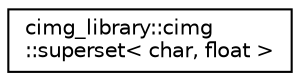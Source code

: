 digraph G
{
  edge [fontname="Helvetica",fontsize="10",labelfontname="Helvetica",labelfontsize="10"];
  node [fontname="Helvetica",fontsize="10",shape=record];
  rankdir="LR";
  Node1 [label="cimg_library::cimg\l::superset\< char, float \>",height=0.2,width=0.4,color="black", fillcolor="white", style="filled",URL="$structcimg__library_1_1cimg_1_1superset_3_01char_00_01float_01_4.html"];
}
